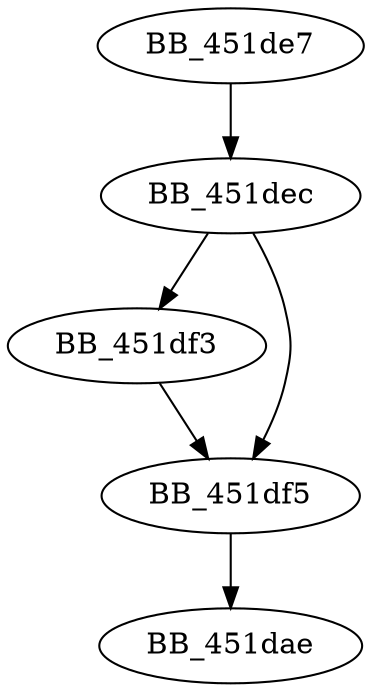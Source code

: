 DiGraph sub_451DE7{
BB_451de7->BB_451dec
BB_451dec->BB_451df3
BB_451dec->BB_451df5
BB_451df3->BB_451df5
BB_451df5->BB_451dae
}
